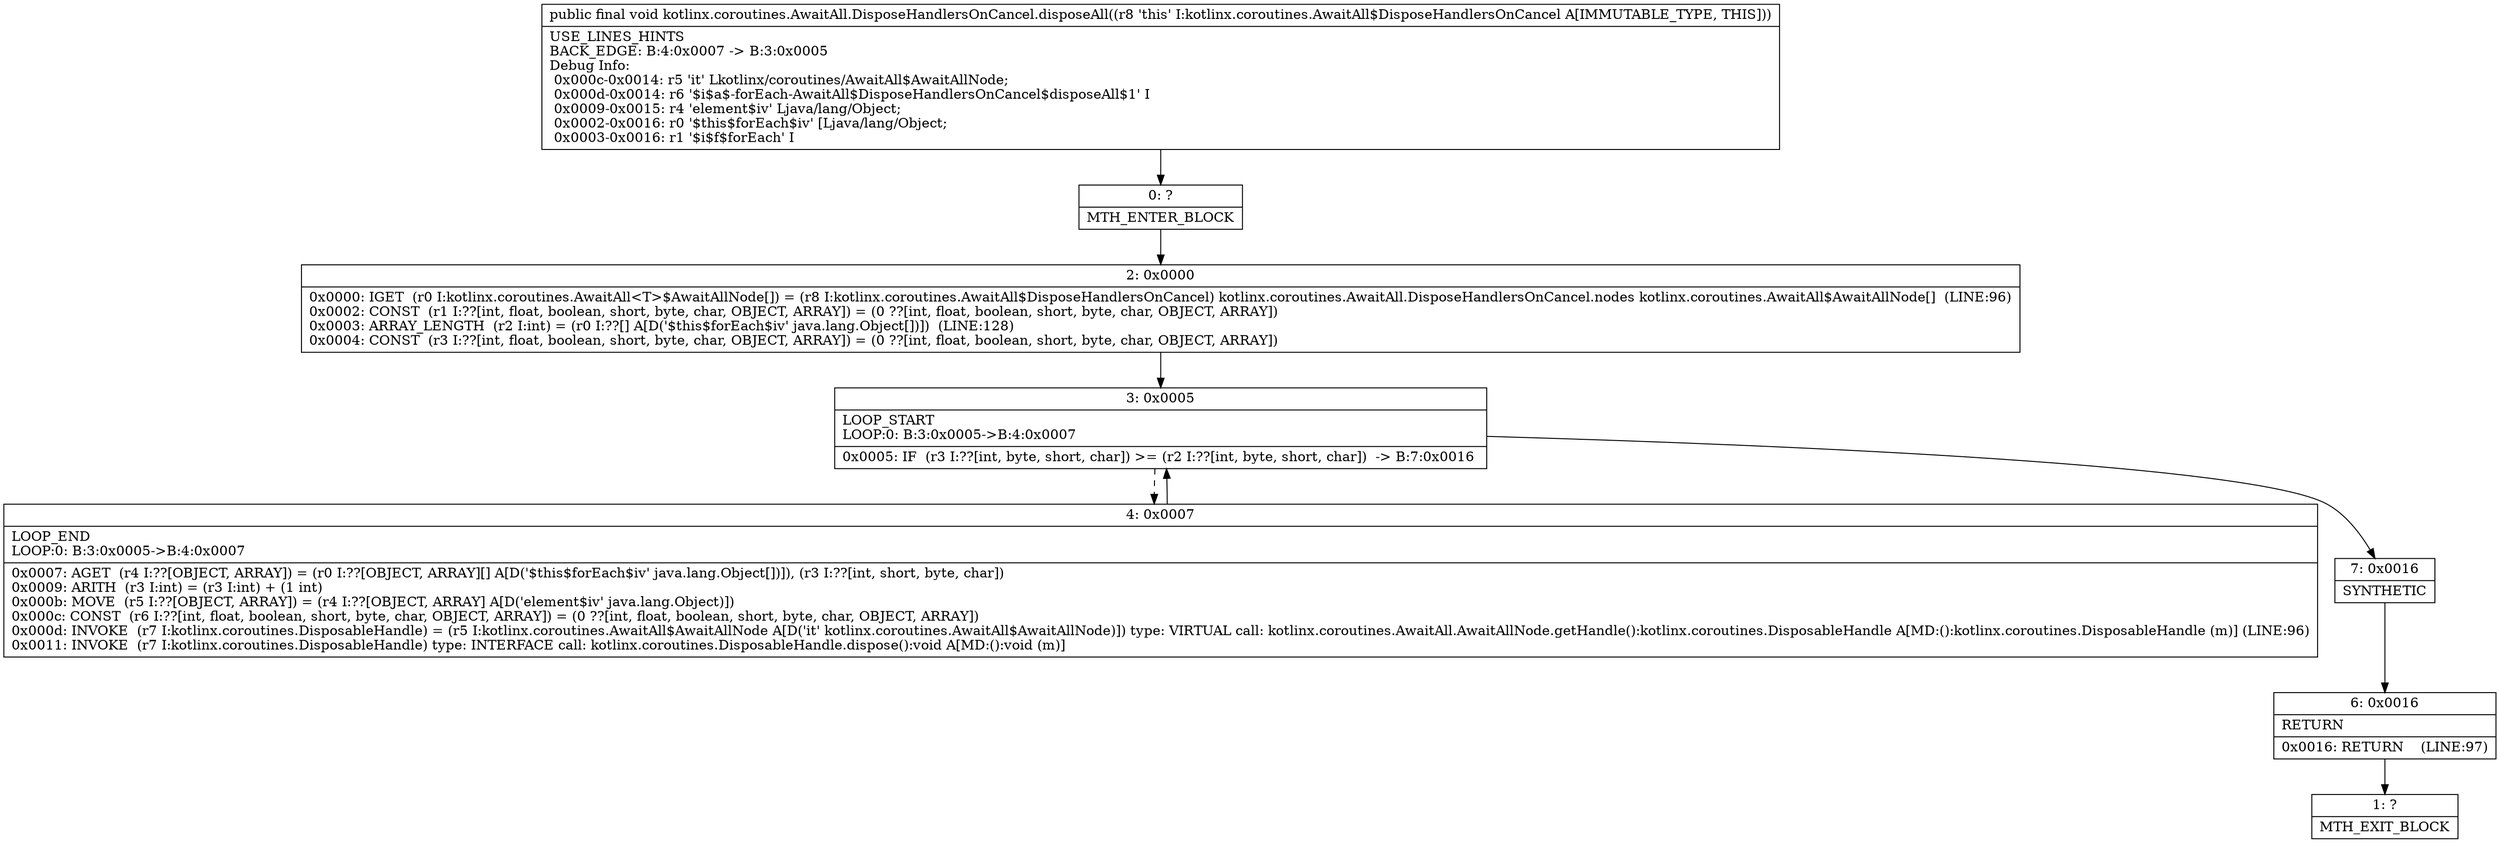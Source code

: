 digraph "CFG forkotlinx.coroutines.AwaitAll.DisposeHandlersOnCancel.disposeAll()V" {
Node_0 [shape=record,label="{0\:\ ?|MTH_ENTER_BLOCK\l}"];
Node_2 [shape=record,label="{2\:\ 0x0000|0x0000: IGET  (r0 I:kotlinx.coroutines.AwaitAll\<T\>$AwaitAllNode[]) = (r8 I:kotlinx.coroutines.AwaitAll$DisposeHandlersOnCancel) kotlinx.coroutines.AwaitAll.DisposeHandlersOnCancel.nodes kotlinx.coroutines.AwaitAll$AwaitAllNode[]  (LINE:96)\l0x0002: CONST  (r1 I:??[int, float, boolean, short, byte, char, OBJECT, ARRAY]) = (0 ??[int, float, boolean, short, byte, char, OBJECT, ARRAY]) \l0x0003: ARRAY_LENGTH  (r2 I:int) = (r0 I:??[] A[D('$this$forEach$iv' java.lang.Object[])])  (LINE:128)\l0x0004: CONST  (r3 I:??[int, float, boolean, short, byte, char, OBJECT, ARRAY]) = (0 ??[int, float, boolean, short, byte, char, OBJECT, ARRAY]) \l}"];
Node_3 [shape=record,label="{3\:\ 0x0005|LOOP_START\lLOOP:0: B:3:0x0005\-\>B:4:0x0007\l|0x0005: IF  (r3 I:??[int, byte, short, char]) \>= (r2 I:??[int, byte, short, char])  \-\> B:7:0x0016 \l}"];
Node_4 [shape=record,label="{4\:\ 0x0007|LOOP_END\lLOOP:0: B:3:0x0005\-\>B:4:0x0007\l|0x0007: AGET  (r4 I:??[OBJECT, ARRAY]) = (r0 I:??[OBJECT, ARRAY][] A[D('$this$forEach$iv' java.lang.Object[])]), (r3 I:??[int, short, byte, char]) \l0x0009: ARITH  (r3 I:int) = (r3 I:int) + (1 int) \l0x000b: MOVE  (r5 I:??[OBJECT, ARRAY]) = (r4 I:??[OBJECT, ARRAY] A[D('element$iv' java.lang.Object)]) \l0x000c: CONST  (r6 I:??[int, float, boolean, short, byte, char, OBJECT, ARRAY]) = (0 ??[int, float, boolean, short, byte, char, OBJECT, ARRAY]) \l0x000d: INVOKE  (r7 I:kotlinx.coroutines.DisposableHandle) = (r5 I:kotlinx.coroutines.AwaitAll$AwaitAllNode A[D('it' kotlinx.coroutines.AwaitAll$AwaitAllNode)]) type: VIRTUAL call: kotlinx.coroutines.AwaitAll.AwaitAllNode.getHandle():kotlinx.coroutines.DisposableHandle A[MD:():kotlinx.coroutines.DisposableHandle (m)] (LINE:96)\l0x0011: INVOKE  (r7 I:kotlinx.coroutines.DisposableHandle) type: INTERFACE call: kotlinx.coroutines.DisposableHandle.dispose():void A[MD:():void (m)]\l}"];
Node_7 [shape=record,label="{7\:\ 0x0016|SYNTHETIC\l}"];
Node_6 [shape=record,label="{6\:\ 0x0016|RETURN\l|0x0016: RETURN    (LINE:97)\l}"];
Node_1 [shape=record,label="{1\:\ ?|MTH_EXIT_BLOCK\l}"];
MethodNode[shape=record,label="{public final void kotlinx.coroutines.AwaitAll.DisposeHandlersOnCancel.disposeAll((r8 'this' I:kotlinx.coroutines.AwaitAll$DisposeHandlersOnCancel A[IMMUTABLE_TYPE, THIS]))  | USE_LINES_HINTS\lBACK_EDGE: B:4:0x0007 \-\> B:3:0x0005\lDebug Info:\l  0x000c\-0x0014: r5 'it' Lkotlinx\/coroutines\/AwaitAll$AwaitAllNode;\l  0x000d\-0x0014: r6 '$i$a$\-forEach\-AwaitAll$DisposeHandlersOnCancel$disposeAll$1' I\l  0x0009\-0x0015: r4 'element$iv' Ljava\/lang\/Object;\l  0x0002\-0x0016: r0 '$this$forEach$iv' [Ljava\/lang\/Object;\l  0x0003\-0x0016: r1 '$i$f$forEach' I\l}"];
MethodNode -> Node_0;Node_0 -> Node_2;
Node_2 -> Node_3;
Node_3 -> Node_4[style=dashed];
Node_3 -> Node_7;
Node_4 -> Node_3;
Node_7 -> Node_6;
Node_6 -> Node_1;
}

